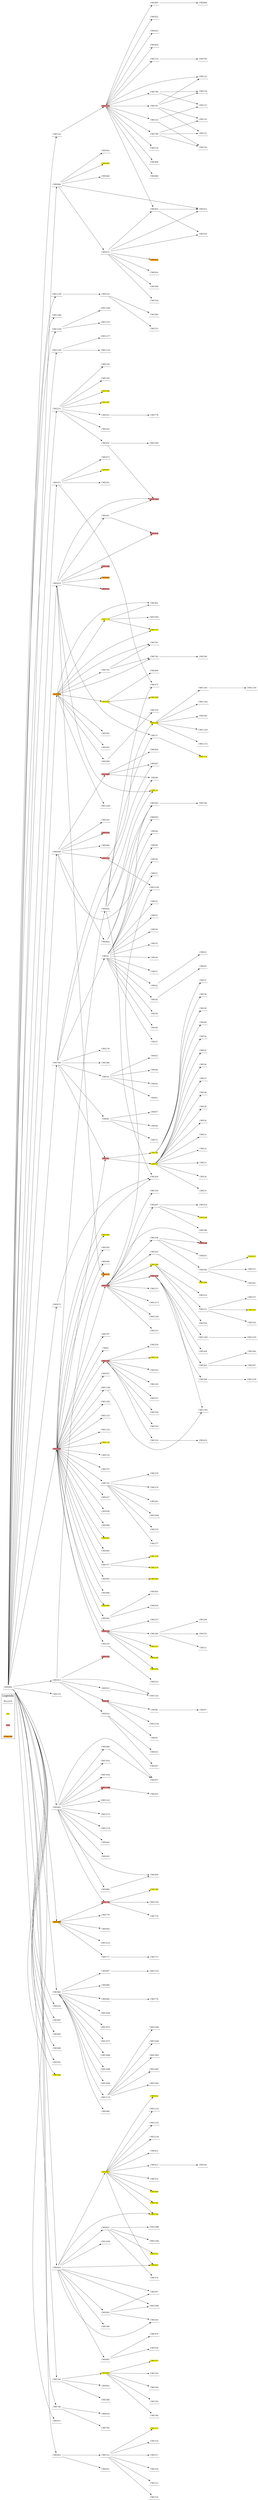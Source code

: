 digraph "Family Tree" {
	graph [nodesep=1 rankdir=LR ranksep=4 splines=true]
	subgraph clusterA {
		node [shape=plaintext]
		label=Legenda
		fontsize=20
		Research [label=Research color=black fillcolor=white shape=underline style=filled]
		JTS [label=JTS color=black fillcolor=yellow shape=plain style=filled]
		OSS [label=OSS color=black fillcolor="#f08989" shape=plain style=filled]
		"JTS&OSS" [label="JTS&OSS" color=black fillcolor=orange shape=plain style=filled]
	}
	CWE664 [label=CWE664 color=black fillcolor=white shape=underline style=filled]
	CWE118 [label=CWE118 color=black fillcolor=white shape=underline style=filled]
	CWE1229 [label=CWE1229 color=black fillcolor=white shape=underline style=filled]
	CWE1246 [label=CWE1246 color=black fillcolor=white shape=underline style=filled]
	CWE1250 [label=CWE1250 color=black fillcolor=white shape=underline style=filled]
	CWE1329 [label=CWE1329 color=black fillcolor=white shape=underline style=filled]
	CWE221 [label=CWE221 color=black fillcolor=white shape=underline style=filled]
	CWE372 [label=CWE372 color=black fillcolor=white shape=underline style=filled]
	CWE400 [label=CWE400 color=black fillcolor=orange shape=plain style=filled]
	CWE404 [label=CWE404 color=black fillcolor=orange shape=plain style=filled]
	CWE405 [label=CWE405 color=black fillcolor=white shape=underline style=filled]
	CWE410 [label=CWE410 color=black fillcolor=white shape=underline style=filled]
	CWE471 [label=CWE471 color=black fillcolor=white shape=underline style=filled]
	CWE487 [label=CWE487 color=black fillcolor=white shape=underline style=filled]
	CWE495 [label=CWE495 color=black fillcolor=white shape=underline style=filled]
	CWE496 [label=CWE496 color=black fillcolor=white shape=underline style=filled]
	CWE501 [label=CWE501 color=black fillcolor=white shape=underline style=filled]
	CWE580 [label=CWE580 color=black fillcolor=yellow shape=plain style=filled]
	CWE610 [label=CWE610 color=black fillcolor=white shape=underline style=filled]
	CWE662 [label=CWE662 color=black fillcolor=white shape=underline style=filled]
	CWE665 [label=CWE665 color=black fillcolor=white shape=underline style=filled]
	CWE666 [label=CWE666 color=black fillcolor=white shape=underline style=filled]
	CWE668 [label=CWE668 color=black fillcolor="#f08989" shape=plain style=filled]
	CWE669 [label=CWE669 color=black fillcolor=white shape=underline style=filled]
	CWE673 [label=CWE673 color=black fillcolor=white shape=underline style=filled]
	CWE704 [label=CWE704 color=black fillcolor=white shape=underline style=filled]
	CWE706 [label=CWE706 color=black fillcolor=white shape=underline style=filled]
	CWE749 [label=CWE749 color=black fillcolor=white shape=underline style=filled]
	CWE911 [label=CWE911 color=black fillcolor=white shape=underline style=filled]
	CWE913 [label=CWE913 color=black fillcolor=white shape=underline style=filled]
	CWE922 [label=CWE922 color=black fillcolor=white shape=underline style=filled]
	CWE119 [label=CWE119 color=black fillcolor="#f08989" shape=plain style=filled]
	CWE514 [label=CWE514 color=black fillcolor=white shape=underline style=filled]
	CWE1249 [label=CWE1249 color=black fillcolor=white shape=underline style=filled]
	CWE1251 [label=CWE1251 color=black fillcolor=white shape=underline style=filled]
	CWE1277 [label=CWE1277 color=black fillcolor=white shape=underline style=filled]
	CWE1310 [label=CWE1310 color=black fillcolor=white shape=underline style=filled]
	CWE222 [label=CWE222 color=black fillcolor=white shape=underline style=filled]
	CWE223 [label=CWE223 color=black fillcolor=white shape=underline style=filled]
	CWE224 [label=CWE224 color=black fillcolor=white shape=underline style=filled]
	CWE356 [label=CWE356 color=black fillcolor=white shape=underline style=filled]
	CWE396 [label=CWE396 color=black fillcolor=yellow shape=plain style=filled]
	CWE397 [label=CWE397 color=black fillcolor=yellow shape=plain style=filled]
	CWE451 [label=CWE451 color=black fillcolor=white shape=underline style=filled]
	CWE1235 [label=CWE1235 color=black fillcolor=white shape=underline style=filled]
	CWE770 [label=CWE770 color=black fillcolor="#f08989" shape=plain style=filled]
	CWE771 [label=CWE771 color=black fillcolor=white shape=underline style=filled]
	CWE779 [label=CWE779 color=black fillcolor=white shape=underline style=filled]
	CWE920 [label=CWE920 color=black fillcolor=white shape=underline style=filled]
	CWE1266 [label=CWE1266 color=black fillcolor=white shape=underline style=filled]
	CWE262 [label=CWE262 color=black fillcolor=white shape=underline style=filled]
	CWE263 [label=CWE263 color=black fillcolor=white shape=underline style=filled]
	CWE299 [label=CWE299 color=black fillcolor=white shape=underline style=filled]
	CWE401 [label=CWE401 color=black fillcolor=white shape=underline style=filled]
	CWE459 [label=CWE459 color=black fillcolor=yellow shape=plain style=filled]
	CWE761 [label=CWE761 color=black fillcolor=white shape=underline style=filled]
	CWE762 [label=CWE762 color=black fillcolor=white shape=underline style=filled]
	CWE763 [label=CWE763 color=black fillcolor=white shape=underline style=filled]
	CWE772 [label=CWE772 color=black fillcolor=yellow shape=plain style=filled]
	CWE775 [label=CWE775 color=black fillcolor=yellow shape=plain style=filled]
	CWE1050 [label=CWE1050 color=black fillcolor=white shape=underline style=filled]
	CWE1072 [label=CWE1072 color=black fillcolor=white shape=underline style=filled]
	CWE1073 [label=CWE1073 color=black fillcolor=white shape=underline style=filled]
	CWE1084 [label=CWE1084 color=black fillcolor=white shape=underline style=filled]
	CWE1089 [label=CWE1089 color=black fillcolor=white shape=underline style=filled]
	CWE1094 [label=CWE1094 color=black fillcolor=white shape=underline style=filled]
	CWE1176 [label=CWE1176 color=black fillcolor=white shape=underline style=filled]
	CWE406 [label=CWE406 color=black fillcolor=white shape=underline style=filled]
	CWE407 [label=CWE407 color=black fillcolor=white shape=underline style=filled]
	CWE408 [label=CWE408 color=black fillcolor=white shape=underline style=filled]
	CWE409 [label=CWE409 color=black fillcolor=white shape=underline style=filled]
	CWE291 [label=CWE291 color=black fillcolor=white shape=underline style=filled]
	CWE472 [label=CWE472 color=black fillcolor=white shape=underline style=filled]
	CWE473 [label=CWE473 color=black fillcolor=white shape=underline style=filled]
	CWE607 [label=CWE607 color=black fillcolor=yellow shape=plain style=filled]
	CWE1021 [label=CWE1021 color=black fillcolor="#f08989" shape=plain style=filled]
	CWE15 [label=CWE15 color=black fillcolor=yellow shape=plain style=filled]
	CWE384 [label=CWE384 color=black fillcolor="#f08989" shape=plain style=filled]
	CWE441 [label=CWE441 color=black fillcolor=white shape=underline style=filled]
	CWE470 [label=CWE470 color=black fillcolor=orange shape=plain style=filled]
	CWE601 [label=CWE601 color=black fillcolor=orange shape=plain style=filled]
	CWE611 [label=CWE611 color=black fillcolor="#f08989" shape=plain style=filled]
	CWE73 [label=CWE73 color=black fillcolor=white shape=underline style=filled]
	CWE918 [label=CWE918 color=black fillcolor="#f08989" shape=plain style=filled]
	CWE1058 [label=CWE1058 color=black fillcolor=white shape=underline style=filled]
	CWE1096 [label=CWE1096 color=black fillcolor=white shape=underline style=filled]
	CWE366 [label=CWE366 color=black fillcolor=white shape=underline style=filled]
	CWE543 [label=CWE543 color=black fillcolor=white shape=underline style=filled]
	CWE567 [label=CWE567 color=black fillcolor=white shape=underline style=filled]
	CWE663 [label=CWE663 color=black fillcolor=white shape=underline style=filled]
	CWE667 [label=CWE667 color=black fillcolor=yellow shape=plain style=filled]
	CWE764 [label=CWE764 color=black fillcolor=yellow shape=plain style=filled]
	CWE820 [label=CWE820 color=black fillcolor=white shape=underline style=filled]
	CWE821 [label=CWE821 color=black fillcolor=white shape=underline style=filled]
	CWE833 [label=CWE833 color=black fillcolor=yellow shape=plain style=filled]
	CWE1051 [label=CWE1051 color=black fillcolor=white shape=underline style=filled]
	CWE1052 [label=CWE1052 color=black fillcolor=white shape=underline style=filled]
	CWE1188 [label=CWE1188 color=black fillcolor="#f08989" shape=plain style=filled]
	CWE1221 [label=CWE1221 color=black fillcolor=white shape=underline style=filled]
	CWE1271 [label=CWE1271 color=black fillcolor=white shape=underline style=filled]
	CWE1279 [label=CWE1279 color=black fillcolor=white shape=underline style=filled]
	CWE454 [label=CWE454 color=black fillcolor=white shape=underline style=filled]
	CWE455 [label=CWE455 color=black fillcolor=white shape=underline style=filled]
	CWE456 [label=CWE456 color=black fillcolor=white shape=underline style=filled]
	CWE457 [label=CWE457 color=black fillcolor=white shape=underline style=filled]
	CWE908 [label=CWE908 color=black fillcolor=white shape=underline style=filled]
	CWE909 [label=CWE909 color=black fillcolor=white shape=underline style=filled]
	CWE415 [label=CWE415 color=black fillcolor=white shape=underline style=filled]
	CWE593 [label=CWE593 color=black fillcolor=white shape=underline style=filled]
	CWE605 [label=CWE605 color=black fillcolor=yellow shape=plain style=filled]
	CWE672 [label=CWE672 color=black fillcolor=white shape=underline style=filled]
	CWE826 [label=CWE826 color=black fillcolor=white shape=underline style=filled]
	CWE1189 [label=CWE1189 color=black fillcolor=white shape=underline style=filled]
	CWE1282 [label=CWE1282 color=black fillcolor=white shape=underline style=filled]
	CWE1327 [label=CWE1327 color=black fillcolor=white shape=underline style=filled]
	CWE1331 [label=CWE1331 color=black fillcolor=white shape=underline style=filled]
	CWE134 [label=CWE134 color=black fillcolor=yellow shape=plain style=filled]
	CWE200 [label=CWE200 color=black fillcolor="#f08989" shape=plain style=filled]
	CWE22 [label=CWE22 color=black fillcolor="#f08989" shape=plain style=filled]
	CWE374 [label=CWE374 color=black fillcolor=white shape=underline style=filled]
	CWE375 [label=CWE375 color=black fillcolor=white shape=underline style=filled]
	CWE377 [label=CWE377 color=black fillcolor=white shape=underline style=filled]
	CWE402 [label=CWE402 color=black fillcolor=white shape=underline style=filled]
	CWE426 [label=CWE426 color=black fillcolor=white shape=underline style=filled]
	CWE427 [label=CWE427 color=black fillcolor=white shape=underline style=filled]
	CWE428 [label=CWE428 color=black fillcolor=white shape=underline style=filled]
	CWE488 [label=CWE488 color=black fillcolor=white shape=underline style=filled]
	CWE491 [label=CWE491 color=black fillcolor=yellow shape=plain style=filled]
	CWE492 [label=CWE492 color=black fillcolor=white shape=underline style=filled]
	CWE493 [label=CWE493 color=black fillcolor=white shape=underline style=filled]
	CWE498 [label=CWE498 color=black fillcolor=white shape=underline style=filled]
	CWE499 [label=CWE499 color=black fillcolor=yellow shape=plain style=filled]
	CWE522 [label=CWE522 color=black fillcolor="#f08989" shape=plain style=filled]
	CWE524 [label=CWE524 color=black fillcolor=white shape=underline style=filled]
	CWE552 [label=CWE552 color=black fillcolor="#f08989" shape=plain style=filled]
	CWE582 [label=CWE582 color=black fillcolor=yellow shape=plain style=filled]
	CWE583 [label=CWE583 color=black fillcolor=white shape=underline style=filled]
	CWE608 [label=CWE608 color=black fillcolor=white shape=underline style=filled]
	CWE642 [label=CWE642 color=black fillcolor=white shape=underline style=filled]
	CWE732 [label=CWE732 color=black fillcolor=white shape=underline style=filled]
	CWE767 [label=CWE767 color=black fillcolor=white shape=underline style=filled]
	CWE8 [label=CWE8 color=black fillcolor=white shape=underline style=filled]
	CWE927 [label=CWE927 color=black fillcolor=white shape=underline style=filled]
	CWE212 [label=CWE212 color=black fillcolor="#f08989" shape=plain style=filled]
	CWE243 [label=CWE243 color=black fillcolor=white shape=underline style=filled]
	CWE434 [label=CWE434 color=black fillcolor="#f08989" shape=plain style=filled]
	CWE494 [label=CWE494 color=black fillcolor=white shape=underline style=filled]
	CWE565 [label=CWE565 color=black fillcolor=white shape=underline style=filled]
	CWE602 [label=CWE602 color=black fillcolor=white shape=underline style=filled]
	CWE829 [label=CWE829 color=black fillcolor="#f08989" shape=plain style=filled]
	CWE588 [label=CWE588 color=black fillcolor=white shape=underline style=filled]
	CWE681 [label=CWE681 color=black fillcolor=yellow shape=plain style=filled]
	CWE843 [label=CWE843 color=black fillcolor=white shape=underline style=filled]
	CWE178 [label=CWE178 color=black fillcolor=white shape=underline style=filled]
	CWE386 [label=CWE386 color=black fillcolor=white shape=underline style=filled]
	CWE41 [label=CWE41 color=black fillcolor=white shape=underline style=filled]
	CWE59 [label=CWE59 color=black fillcolor=white shape=underline style=filled]
	CWE66 [label=CWE66 color=black fillcolor=white shape=underline style=filled]
	CWE827 [label=CWE827 color=black fillcolor=white shape=underline style=filled]
	CWE98 [label=CWE98 color=black fillcolor=white shape=underline style=filled]
	CWE618 [label=CWE618 color=black fillcolor=white shape=underline style=filled]
	CWE782 [label=CWE782 color=black fillcolor=white shape=underline style=filled]
	CWE1321 [label=CWE1321 color=black fillcolor=white shape=underline style=filled]
	CWE502 [label=CWE502 color=black fillcolor="#f08989" shape=plain style=filled]
	CWE914 [label=CWE914 color=black fillcolor=white shape=underline style=filled]
	CWE915 [label=CWE915 color=black fillcolor=white shape=underline style=filled]
	CWE94 [label=CWE94 color=black fillcolor="#f08989" shape=plain style=filled]
	CWE312 [label=CWE312 color=black fillcolor=white shape=underline style=filled]
	CWE921 [label=CWE921 color=black fillcolor=white shape=underline style=filled]
	CWE120 [label=CWE120 color=black fillcolor=white shape=underline style=filled]
	CWE123 [label=CWE123 color=black fillcolor=white shape=underline style=filled]
	CWE125 [label=CWE125 color=black fillcolor=white shape=underline style=filled]
	CWE130 [label=CWE130 color=black fillcolor=white shape=underline style=filled]
	CWE466 [label=CWE466 color=black fillcolor=white shape=underline style=filled]
	CWE680 [label=CWE680 color=black fillcolor=white shape=underline style=filled]
	CWE786 [label=CWE786 color=black fillcolor=white shape=underline style=filled]
	CWE787 [label=CWE787 color=black fillcolor=white shape=underline style=filled]
	CWE788 [label=CWE788 color=black fillcolor=white shape=underline style=filled]
	CWE805 [label=CWE805 color=black fillcolor=white shape=underline style=filled]
	CWE822 [label=CWE822 color=black fillcolor=white shape=underline style=filled]
	CWE823 [label=CWE823 color=black fillcolor=white shape=underline style=filled]
	CWE824 [label=CWE824 color=black fillcolor=white shape=underline style=filled]
	CWE825 [label=CWE825 color=black fillcolor=white shape=underline style=filled]
	CWE385 [label=CWE385 color=black fillcolor=white shape=underline style=filled]
	CWE515 [label=CWE515 color=black fillcolor=white shape=underline style=filled]
	CWE778 [label=CWE778 color=black fillcolor=white shape=underline style=filled]
	CWE1007 [label=CWE1007 color=black fillcolor=white shape=underline style=filled]
	CWE1325 [label=CWE1325 color=black fillcolor=white shape=underline style=filled]
	CWE774 [label=CWE774 color=black fillcolor=white shape=underline style=filled]
	CWE789 [label=CWE789 color=black fillcolor=yellow shape=plain style=filled]
	CWE773 [label=CWE773 color=black fillcolor=white shape=underline style=filled]
	CWE370 [label=CWE370 color=black fillcolor=white shape=underline style=filled]
	CWE226 [label=CWE226 color=black fillcolor=yellow shape=plain style=filled]
	CWE460 [label=CWE460 color=black fillcolor=white shape=underline style=filled]
	CWE568 [label=CWE568 color=black fillcolor=yellow shape=plain style=filled]
	CWE590 [label=CWE590 color=black fillcolor=white shape=underline style=filled]
	CWE1091 [label=CWE1091 color=black fillcolor=white shape=underline style=filled]
	CWE1042 [label=CWE1042 color=black fillcolor=white shape=underline style=filled]
	CWE1046 [label=CWE1046 color=black fillcolor=white shape=underline style=filled]
	CWE1049 [label=CWE1049 color=black fillcolor=white shape=underline style=filled]
	CWE1063 [label=CWE1063 color=black fillcolor=white shape=underline style=filled]
	CWE1067 [label=CWE1067 color=black fillcolor=white shape=underline style=filled]
	CWE1333 [label=CWE1333 color=black fillcolor=white shape=underline style=filled]
	CWE776 [label=CWE776 color=black fillcolor=white shape=underline style=filled]
	CWE114 [label=CWE114 color=black fillcolor=yellow shape=plain style=filled]
	CWE479 [label=CWE479 color=black fillcolor=white shape=underline style=filled]
	CWE558 [label=CWE558 color=black fillcolor=white shape=underline style=filled]
	CWE1232 [label=CWE1232 color=black fillcolor=white shape=underline style=filled]
	CWE1233 [label=CWE1233 color=black fillcolor=white shape=underline style=filled]
	CWE1234 [label=CWE1234 color=black fillcolor=white shape=underline style=filled]
	CWE412 [label=CWE412 color=black fillcolor=white shape=underline style=filled]
	CWE413 [label=CWE413 color=black fillcolor=white shape=underline style=filled]
	CWE414 [label=CWE414 color=black fillcolor=white shape=underline style=filled]
	CWE609 [label=CWE609 color=black fillcolor=yellow shape=plain style=filled]
	CWE765 [label=CWE765 color=black fillcolor=yellow shape=plain style=filled]
	CWE832 [label=CWE832 color=black fillcolor=yellow shape=plain style=filled]
	CWE1088 [label=CWE1088 color=black fillcolor=white shape=underline style=filled]
	CWE1264 [label=CWE1264 color=black fillcolor=white shape=underline style=filled]
	CWE572 [label=CWE572 color=black fillcolor=yellow shape=plain style=filled]
	CWE574 [label=CWE574 color=black fillcolor=white shape=underline style=filled]
	CWE453 [label=CWE453 color=black fillcolor=white shape=underline style=filled]
	CWE298 [label=CWE298 color=black fillcolor=white shape=underline style=filled]
	CWE324 [label=CWE324 color=black fillcolor=white shape=underline style=filled]
	CWE416 [label=CWE416 color=black fillcolor=white shape=underline style=filled]
	CWE613 [label=CWE613 color=black fillcolor=orange shape=plain style=filled]
	CWE910 [label=CWE910 color=black fillcolor=white shape=underline style=filled]
	CWE1303 [label=CWE1303 color=black fillcolor=white shape=underline style=filled]
	CWE1258 [label=CWE1258 color=black fillcolor=white shape=underline style=filled]
	CWE1273 [label=CWE1273 color=black fillcolor=white shape=underline style=filled]
	CWE1295 [label=CWE1295 color=black fillcolor=white shape=underline style=filled]
	CWE201 [label=CWE201 color=black fillcolor=white shape=underline style=filled]
	CWE203 [label=CWE203 color=black fillcolor="#f08989" shape=plain style=filled]
	CWE209 [label=CWE209 color=black fillcolor=yellow shape=plain style=filled]
	CWE213 [label=CWE213 color=black fillcolor=white shape=underline style=filled]
	CWE215 [label=CWE215 color=black fillcolor=white shape=underline style=filled]
	CWE359 [label=CWE359 color=black fillcolor=white shape=underline style=filled]
	CWE497 [label=CWE497 color=black fillcolor=white shape=underline style=filled]
	CWE532 [label=CWE532 color=black fillcolor="#f08989" shape=plain style=filled]
	CWE538 [label=CWE538 color=black fillcolor=white shape=underline style=filled]
	CWE23 [label=CWE23 color=black fillcolor=yellow shape=plain style=filled]
	CWE36 [label=CWE36 color=black fillcolor=yellow shape=plain style=filled]
	CWE378 [label=CWE378 color=black fillcolor=yellow shape=plain style=filled]
	CWE379 [label=CWE379 color=black fillcolor=yellow shape=plain style=filled]
	CWE403 [label=CWE403 color=black fillcolor=white shape=underline style=filled]
	CWE619 [label=CWE619 color=black fillcolor=white shape=underline style=filled]
	CWE500 [label=CWE500 color=black fillcolor=yellow shape=plain style=filled]
	CWE256 [label=CWE256 color=black fillcolor=yellow shape=plain style=filled]
	CWE257 [label=CWE257 color=black fillcolor=white shape=underline style=filled]
	CWE260 [label=CWE260 color=black fillcolor=white shape=underline style=filled]
	CWE523 [label=CWE523 color=black fillcolor=yellow shape=plain style=filled]
	CWE549 [label=CWE549 color=black fillcolor=yellow shape=plain style=filled]
	CWE525 [label=CWE525 color=black fillcolor=white shape=underline style=filled]
	CWE219 [label=CWE219 color=black fillcolor=white shape=underline style=filled]
	CWE220 [label=CWE220 color=black fillcolor=white shape=underline style=filled]
	CWE527 [label=CWE527 color=black fillcolor=white shape=underline style=filled]
	CWE528 [label=CWE528 color=black fillcolor=white shape=underline style=filled]
	CWE529 [label=CWE529 color=black fillcolor=white shape=underline style=filled]
	CWE530 [label=CWE530 color=black fillcolor=white shape=underline style=filled]
	CWE539 [label=CWE539 color=black fillcolor=yellow shape=plain style=filled]
	CWE553 [label=CWE553 color=black fillcolor=white shape=underline style=filled]
	CWE1004 [label=CWE1004 color=black fillcolor=white shape=underline style=filled]
	CWE276 [label=CWE276 color=black fillcolor=white shape=underline style=filled]
	CWE277 [label=CWE277 color=black fillcolor=white shape=underline style=filled]
	CWE278 [label=CWE278 color=black fillcolor=white shape=underline style=filled]
	CWE279 [label=CWE279 color=black fillcolor=white shape=underline style=filled]
	CWE281 [label=CWE281 color=black fillcolor=white shape=underline style=filled]
	CWE784 [label=CWE784 color=black fillcolor=white shape=underline style=filled]
	CWE603 [label=CWE603 color=black fillcolor=white shape=underline style=filled]
	CWE830 [label=CWE830 color=black fillcolor=white shape=underline style=filled]
	CWE192 [label=CWE192 color=black fillcolor=white shape=underline style=filled]
	CWE194 [label=CWE194 color=black fillcolor=white shape=underline style=filled]
	CWE195 [label=CWE195 color=black fillcolor=white shape=underline style=filled]
	CWE196 [label=CWE196 color=black fillcolor=white shape=underline style=filled]
	CWE197 [label=CWE197 color=black fillcolor=yellow shape=plain style=filled]
	CWE42 [label=CWE42 color=black fillcolor=white shape=underline style=filled]
	CWE44 [label=CWE44 color=black fillcolor=white shape=underline style=filled]
	CWE46 [label=CWE46 color=black fillcolor=white shape=underline style=filled]
	CWE47 [label=CWE47 color=black fillcolor=white shape=underline style=filled]
	CWE48 [label=CWE48 color=black fillcolor=white shape=underline style=filled]
	CWE49 [label=CWE49 color=black fillcolor=white shape=underline style=filled]
	CWE50 [label=CWE50 color=black fillcolor=white shape=underline style=filled]
	CWE51 [label=CWE51 color=black fillcolor=white shape=underline style=filled]
	CWE52 [label=CWE52 color=black fillcolor=white shape=underline style=filled]
	CWE53 [label=CWE53 color=black fillcolor=white shape=underline style=filled]
	CWE54 [label=CWE54 color=black fillcolor=white shape=underline style=filled]
	CWE55 [label=CWE55 color=black fillcolor=white shape=underline style=filled]
	CWE56 [label=CWE56 color=black fillcolor=white shape=underline style=filled]
	CWE57 [label=CWE57 color=black fillcolor=white shape=underline style=filled]
	CWE58 [label=CWE58 color=black fillcolor=white shape=underline style=filled]
	CWE61 [label=CWE61 color=black fillcolor=white shape=underline style=filled]
	CWE62 [label=CWE62 color=black fillcolor=white shape=underline style=filled]
	CWE64 [label=CWE64 color=black fillcolor=white shape=underline style=filled]
	CWE65 [label=CWE65 color=black fillcolor=white shape=underline style=filled]
	CWE67 [label=CWE67 color=black fillcolor=white shape=underline style=filled]
	CWE69 [label=CWE69 color=black fillcolor=white shape=underline style=filled]
	CWE72 [label=CWE72 color=black fillcolor=white shape=underline style=filled]
	CWE621 [label=CWE621 color=black fillcolor=white shape=underline style=filled]
	CWE627 [label=CWE627 color=black fillcolor=white shape=underline style=filled]
	CWE1336 [label=CWE1336 color=black fillcolor=white shape=underline style=filled]
	CWE95 [label=CWE95 color=black fillcolor=white shape=underline style=filled]
	CWE96 [label=CWE96 color=black fillcolor=white shape=underline style=filled]
	CWE313 [label=CWE313 color=black fillcolor=white shape=underline style=filled]
	CWE314 [label=CWE314 color=black fillcolor=white shape=underline style=filled]
	CWE315 [label=CWE315 color=black fillcolor=yellow shape=plain style=filled]
	CWE316 [label=CWE316 color=black fillcolor=white shape=underline style=filled]
	CWE317 [label=CWE317 color=black fillcolor=white shape=underline style=filled]
	CWE318 [label=CWE318 color=black fillcolor=white shape=underline style=filled]
	CWE785 [label=CWE785 color=black fillcolor=white shape=underline style=filled]
	CWE126 [label=CWE126 color=black fillcolor=white shape=underline style=filled]
	CWE127 [label=CWE127 color=black fillcolor=white shape=underline style=filled]
	CWE124 [label=CWE124 color=black fillcolor=white shape=underline style=filled]
	CWE121 [label=CWE121 color=black fillcolor=white shape=underline style=filled]
	CWE122 [label=CWE122 color=black fillcolor=white shape=underline style=filled]
	CWE806 [label=CWE806 color=black fillcolor=white shape=underline style=filled]
	CWE1239 [label=CWE1239 color=black fillcolor=white shape=underline style=filled]
	CWE1272 [label=CWE1272 color=black fillcolor=white shape=underline style=filled]
	CWE1301 [label=CWE1301 color=black fillcolor=white shape=underline style=filled]
	CWE1342 [label=CWE1342 color=black fillcolor=white shape=underline style=filled]
	CWE244 [label=CWE244 color=black fillcolor=white shape=underline style=filled]
	CWE591 [label=CWE591 color=black fillcolor=white shape=underline style=filled]
	CWE598 [label=CWE598 color=black fillcolor=yellow shape=plain style=filled]
	CWE1300 [label=CWE1300 color=black fillcolor=white shape=underline style=filled]
	CWE204 [label=CWE204 color=black fillcolor=white shape=underline style=filled]
	CWE205 [label=CWE205 color=black fillcolor=white shape=underline style=filled]
	CWE208 [label=CWE208 color=black fillcolor=white shape=underline style=filled]
	CWE210 [label=CWE210 color=black fillcolor=white shape=underline style=filled]
	CWE211 [label=CWE211 color=black fillcolor=white shape=underline style=filled]
	CWE550 [label=CWE550 color=black fillcolor=white shape=underline style=filled]
	CWE214 [label=CWE214 color=black fillcolor=white shape=underline style=filled]
	CWE526 [label=CWE526 color=black fillcolor=yellow shape=plain style=filled]
	CWE548 [label=CWE548 color=black fillcolor=white shape=underline style=filled]
	CWE540 [label=CWE540 color=black fillcolor=white shape=underline style=filled]
	CWE651 [label=CWE651 color=black fillcolor=white shape=underline style=filled]
	CWE24 [label=CWE24 color=black fillcolor=white shape=underline style=filled]
	CWE25 [label=CWE25 color=black fillcolor=white shape=underline style=filled]
	CWE26 [label=CWE26 color=black fillcolor=white shape=underline style=filled]
	CWE27 [label=CWE27 color=black fillcolor=white shape=underline style=filled]
	CWE28 [label=CWE28 color=black fillcolor=white shape=underline style=filled]
	CWE29 [label=CWE29 color=black fillcolor=white shape=underline style=filled]
	CWE30 [label=CWE30 color=black fillcolor=white shape=underline style=filled]
	CWE31 [label=CWE31 color=black fillcolor=white shape=underline style=filled]
	CWE32 [label=CWE32 color=black fillcolor=white shape=underline style=filled]
	CWE33 [label=CWE33 color=black fillcolor=white shape=underline style=filled]
	CWE34 [label=CWE34 color=black fillcolor=white shape=underline style=filled]
	CWE35 [label=CWE35 color=black fillcolor=white shape=underline style=filled]
	CWE37 [label=CWE37 color=black fillcolor=white shape=underline style=filled]
	CWE38 [label=CWE38 color=black fillcolor=white shape=underline style=filled]
	CWE39 [label=CWE39 color=black fillcolor=white shape=underline style=filled]
	CWE40 [label=CWE40 color=black fillcolor=white shape=underline style=filled]
	CWE13 [label=CWE13 color=black fillcolor=white shape=underline style=filled]
	CWE258 [label=CWE258 color=black fillcolor=white shape=underline style=filled]
	CWE555 [label=CWE555 color=black fillcolor=white shape=underline style=filled]
	CWE433 [label=CWE433 color=black fillcolor=white shape=underline style=filled]
	CWE43 [label=CWE43 color=black fillcolor=white shape=underline style=filled]
	CWE45 [label=CWE45 color=black fillcolor=white shape=underline style=filled]
	CWE97 [label=CWE97 color=black fillcolor=white shape=underline style=filled]
	CWE1330 [label=CWE1330 color=black fillcolor=white shape=underline style=filled]
	CWE1255 [label=CWE1255 color=black fillcolor=white shape=underline style=filled]
	CWE206 [label=CWE206 color=black fillcolor=white shape=underline style=filled]
	CWE207 [label=CWE207 color=black fillcolor=white shape=underline style=filled]
	CWE1254 [label=CWE1254 color=black fillcolor=white shape=underline style=filled]
	CWE535 [label=CWE535 color=black fillcolor=yellow shape=plain style=filled]
	CWE536 [label=CWE536 color=black fillcolor=white shape=underline style=filled]
	CWE537 [label=CWE537 color=black fillcolor=white shape=underline style=filled]
	CWE531 [label=CWE531 color=black fillcolor=white shape=underline style=filled]
	CWE541 [label=CWE541 color=black fillcolor=white shape=underline style=filled]
	CWE615 [label=CWE615 color=black fillcolor=yellow shape=plain style=filled]
	CWE664 -> CWE118
	CWE664 -> CWE1229
	CWE664 -> CWE1246
	CWE664 -> CWE1250
	CWE664 -> CWE1329
	CWE664 -> CWE221
	CWE664 -> CWE372
	CWE664 -> CWE400
	CWE664 -> CWE404
	CWE664 -> CWE405
	CWE664 -> CWE410
	CWE664 -> CWE471
	CWE664 -> CWE487
	CWE664 -> CWE495
	CWE664 -> CWE496
	CWE664 -> CWE501
	CWE664 -> CWE580
	CWE664 -> CWE610
	CWE664 -> CWE662
	CWE664 -> CWE665
	CWE664 -> CWE666
	CWE664 -> CWE668
	CWE664 -> CWE669
	CWE664 -> CWE673
	CWE664 -> CWE704
	CWE664 -> CWE706
	CWE664 -> CWE749
	CWE664 -> CWE911
	CWE664 -> CWE913
	CWE664 -> CWE922
	CWE118 -> CWE119
	CWE1229 -> CWE514
	CWE1250 -> CWE1249
	CWE1250 -> CWE1251
	CWE1329 -> CWE1277
	CWE1329 -> CWE1310
	CWE221 -> CWE222
	CWE221 -> CWE223
	CWE221 -> CWE224
	CWE221 -> CWE356
	CWE221 -> CWE396
	CWE221 -> CWE397
	CWE221 -> CWE451
	CWE400 -> CWE1235
	CWE400 -> CWE770
	CWE400 -> CWE771
	CWE400 -> CWE779
	CWE400 -> CWE920
	CWE404 -> CWE1266
	CWE404 -> CWE262
	CWE404 -> CWE263
	CWE404 -> CWE299
	CWE404 -> CWE401
	CWE404 -> CWE459
	CWE404 -> CWE761
	CWE404 -> CWE762
	CWE404 -> CWE763
	CWE404 -> CWE772
	CWE404 -> CWE775
	CWE405 -> CWE1050
	CWE405 -> CWE1072
	CWE405 -> CWE1073
	CWE405 -> CWE1084
	CWE405 -> CWE1089
	CWE405 -> CWE1094
	CWE405 -> CWE1176
	CWE405 -> CWE406
	CWE405 -> CWE407
	CWE405 -> CWE408
	CWE405 -> CWE409
	CWE471 -> CWE291
	CWE471 -> CWE472
	CWE471 -> CWE473
	CWE471 -> CWE607
	CWE610 -> CWE1021
	CWE610 -> CWE15
	CWE610 -> CWE384
	CWE610 -> CWE441
	CWE610 -> CWE470
	CWE610 -> CWE601
	CWE610 -> CWE611
	CWE610 -> CWE73
	CWE610 -> CWE918
	CWE662 -> CWE1058
	CWE662 -> CWE1096
	CWE662 -> CWE366
	CWE662 -> CWE543
	CWE662 -> CWE567
	CWE662 -> CWE663
	CWE662 -> CWE667
	CWE662 -> CWE764
	CWE662 -> CWE820
	CWE662 -> CWE821
	CWE662 -> CWE833
	CWE665 -> CWE1051
	CWE665 -> CWE1052
	CWE665 -> CWE1188
	CWE665 -> CWE1221
	CWE665 -> CWE1271
	CWE665 -> CWE1279
	CWE665 -> CWE454
	CWE665 -> CWE455
	CWE665 -> CWE456
	CWE665 -> CWE457
	CWE665 -> CWE770
	CWE665 -> CWE908
	CWE665 -> CWE909
	CWE666 -> CWE415
	CWE666 -> CWE593
	CWE666 -> CWE605
	CWE666 -> CWE672
	CWE666 -> CWE826
	CWE668 -> CWE1189
	CWE668 -> CWE1282
	CWE668 -> CWE1327
	CWE668 -> CWE1331
	CWE668 -> CWE134
	CWE668 -> CWE200
	CWE668 -> CWE22
	CWE668 -> CWE374
	CWE668 -> CWE375
	CWE668 -> CWE377
	CWE668 -> CWE402
	CWE668 -> CWE426
	CWE668 -> CWE427
	CWE668 -> CWE428
	CWE668 -> CWE488
	CWE668 -> CWE491
	CWE668 -> CWE492
	CWE668 -> CWE493
	CWE668 -> CWE498
	CWE668 -> CWE499
	CWE668 -> CWE522
	CWE668 -> CWE524
	CWE668 -> CWE552
	CWE668 -> CWE582
	CWE668 -> CWE583
	CWE668 -> CWE608
	CWE668 -> CWE642
	CWE668 -> CWE732
	CWE668 -> CWE767
	CWE668 -> CWE8
	CWE668 -> CWE927
	CWE669 -> CWE212
	CWE669 -> CWE243
	CWE669 -> CWE434
	CWE669 -> CWE494
	CWE669 -> CWE565
	CWE669 -> CWE602
	CWE669 -> CWE829
	CWE673 -> CWE426
	CWE704 -> CWE588
	CWE704 -> CWE681
	CWE704 -> CWE843
	CWE706 -> CWE178
	CWE706 -> CWE22
	CWE706 -> CWE386
	CWE706 -> CWE41
	CWE706 -> CWE59
	CWE706 -> CWE66
	CWE706 -> CWE827
	CWE706 -> CWE98
	CWE749 -> CWE618
	CWE749 -> CWE782
	CWE913 -> CWE1321
	CWE913 -> CWE470
	CWE913 -> CWE502
	CWE913 -> CWE914
	CWE913 -> CWE915
	CWE913 -> CWE94
	CWE922 -> CWE312
	CWE922 -> CWE921
	CWE119 -> CWE120
	CWE119 -> CWE123
	CWE119 -> CWE125
	CWE119 -> CWE130
	CWE119 -> CWE466
	CWE119 -> CWE680
	CWE119 -> CWE786
	CWE119 -> CWE787
	CWE119 -> CWE788
	CWE119 -> CWE805
	CWE119 -> CWE822
	CWE119 -> CWE823
	CWE119 -> CWE824
	CWE119 -> CWE825
	CWE514 -> CWE385
	CWE514 -> CWE515
	CWE223 -> CWE778
	CWE451 -> CWE1007
	CWE451 -> CWE1021
	CWE770 -> CWE1325
	CWE770 -> CWE774
	CWE770 -> CWE789
	CWE771 -> CWE773
	CWE299 -> CWE370
	CWE459 -> CWE226
	CWE459 -> CWE460
	CWE459 -> CWE568
	CWE762 -> CWE590
	CWE763 -> CWE761
	CWE763 -> CWE762
	CWE772 -> CWE1091
	CWE772 -> CWE401
	CWE772 -> CWE775
	CWE1176 -> CWE1042
	CWE1176 -> CWE1046
	CWE1176 -> CWE1049
	CWE1176 -> CWE1063
	CWE1176 -> CWE1067
	CWE407 -> CWE1333
	CWE409 -> CWE776
	CWE441 -> CWE1021
	CWE441 -> CWE918
	CWE73 -> CWE114
	CWE663 -> CWE479
	CWE663 -> CWE558
	CWE667 -> CWE1232
	CWE667 -> CWE1233
	CWE667 -> CWE1234
	CWE667 -> CWE412
	CWE667 -> CWE413
	CWE667 -> CWE414
	CWE667 -> CWE609
	CWE667 -> CWE764
	CWE667 -> CWE765
	CWE667 -> CWE832
	CWE667 -> CWE833
	CWE820 -> CWE1096
	CWE820 -> CWE543
	CWE820 -> CWE567
	CWE821 -> CWE1088
	CWE821 -> CWE1264
	CWE821 -> CWE572
	CWE821 -> CWE574
	CWE1188 -> CWE453
	CWE908 -> CWE457
	CWE909 -> CWE456
	CWE672 -> CWE298
	CWE672 -> CWE324
	CWE672 -> CWE415
	CWE672 -> CWE416
	CWE672 -> CWE613
	CWE672 -> CWE825
	CWE672 -> CWE910
	CWE1189 -> CWE1303
	CWE200 -> CWE1258
	CWE200 -> CWE1273
	CWE200 -> CWE1295
	CWE200 -> CWE201
	CWE200 -> CWE203
	CWE200 -> CWE209
	CWE200 -> CWE213
	CWE200 -> CWE215
	CWE200 -> CWE359
	CWE200 -> CWE497
	CWE200 -> CWE532
	CWE200 -> CWE538
	CWE22 -> CWE23
	CWE22 -> CWE36
	CWE377 -> CWE378
	CWE377 -> CWE379
	CWE402 -> CWE403
	CWE402 -> CWE619
	CWE493 -> CWE500
	CWE522 -> CWE256
	CWE522 -> CWE257
	CWE522 -> CWE260
	CWE522 -> CWE523
	CWE522 -> CWE549
	CWE524 -> CWE525
	CWE552 -> CWE219
	CWE552 -> CWE220
	CWE552 -> CWE527
	CWE552 -> CWE528
	CWE552 -> CWE529
	CWE552 -> CWE530
	CWE552 -> CWE539
	CWE552 -> CWE553
	CWE642 -> CWE15
	CWE642 -> CWE426
	CWE642 -> CWE472
	CWE642 -> CWE565
	CWE642 -> CWE73
	CWE732 -> CWE1004
	CWE732 -> CWE276
	CWE732 -> CWE277
	CWE732 -> CWE278
	CWE732 -> CWE279
	CWE732 -> CWE281
	CWE212 -> CWE1258
	CWE212 -> CWE226
	CWE565 -> CWE784
	CWE602 -> CWE565
	CWE602 -> CWE603
	CWE829 -> CWE827
	CWE829 -> CWE830
	CWE829 -> CWE98
	CWE681 -> CWE192
	CWE681 -> CWE194
	CWE681 -> CWE195
	CWE681 -> CWE196
	CWE681 -> CWE197
	CWE41 -> CWE42
	CWE41 -> CWE44
	CWE41 -> CWE46
	CWE41 -> CWE47
	CWE41 -> CWE48
	CWE41 -> CWE49
	CWE41 -> CWE50
	CWE41 -> CWE51
	CWE41 -> CWE52
	CWE41 -> CWE53
	CWE41 -> CWE54
	CWE41 -> CWE55
	CWE41 -> CWE56
	CWE41 -> CWE57
	CWE41 -> CWE58
	CWE59 -> CWE61
	CWE59 -> CWE62
	CWE59 -> CWE64
	CWE59 -> CWE65
	CWE66 -> CWE67
	CWE66 -> CWE69
	CWE66 -> CWE72
	CWE914 -> CWE621
	CWE914 -> CWE627
	CWE915 -> CWE1321
	CWE94 -> CWE1336
	CWE94 -> CWE95
	CWE94 -> CWE96
	CWE312 -> CWE313
	CWE312 -> CWE314
	CWE312 -> CWE315
	CWE312 -> CWE316
	CWE312 -> CWE317
	CWE312 -> CWE318
	CWE120 -> CWE785
	CWE125 -> CWE126
	CWE125 -> CWE127
	CWE786 -> CWE124
	CWE786 -> CWE127
	CWE787 -> CWE121
	CWE787 -> CWE122
	CWE787 -> CWE123
	CWE787 -> CWE124
	CWE788 -> CWE121
	CWE788 -> CWE122
	CWE788 -> CWE126
	CWE805 -> CWE806
	CWE825 -> CWE415
	CWE825 -> CWE416
	CWE226 -> CWE1239
	CWE226 -> CWE1272
	CWE226 -> CWE1301
	CWE226 -> CWE1342
	CWE226 -> CWE244
	CWE413 -> CWE591
	CWE201 -> CWE598
	CWE203 -> CWE1300
	CWE203 -> CWE1303
	CWE203 -> CWE204
	CWE203 -> CWE205
	CWE203 -> CWE208
	CWE209 -> CWE210
	CWE209 -> CWE211
	CWE209 -> CWE550
	CWE497 -> CWE214
	CWE497 -> CWE526
	CWE497 -> CWE548
	CWE538 -> CWE532
	CWE538 -> CWE540
	CWE538 -> CWE651
	CWE23 -> CWE24
	CWE23 -> CWE25
	CWE23 -> CWE26
	CWE23 -> CWE27
	CWE23 -> CWE28
	CWE23 -> CWE29
	CWE23 -> CWE30
	CWE23 -> CWE31
	CWE23 -> CWE32
	CWE23 -> CWE33
	CWE23 -> CWE34
	CWE23 -> CWE35
	CWE36 -> CWE37
	CWE36 -> CWE38
	CWE36 -> CWE39
	CWE36 -> CWE40
	CWE260 -> CWE13
	CWE260 -> CWE258
	CWE260 -> CWE555
	CWE219 -> CWE433
	CWE42 -> CWE43
	CWE44 -> CWE45
	CWE96 -> CWE97
	CWE1301 -> CWE1330
	CWE1300 -> CWE1255
	CWE205 -> CWE206
	CWE205 -> CWE207
	CWE208 -> CWE1254
	CWE211 -> CWE535
	CWE211 -> CWE536
	CWE211 -> CWE537
	CWE540 -> CWE531
	CWE540 -> CWE541
	CWE540 -> CWE615
}
